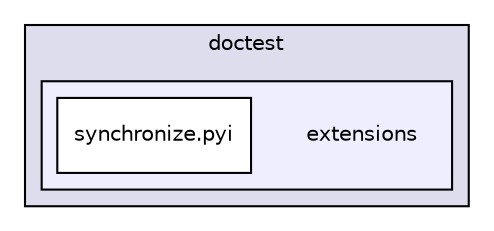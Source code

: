 digraph "/home/krzysztof/PO/zad3-kgliwinski/prj/tests/doctest/extensions" {
  compound=true
  node [ fontsize="10", fontname="Helvetica"];
  edge [ labelfontsize="10", labelfontname="Helvetica"];
  subgraph clusterdir_45daf8deacad6401c7814b4b89f12971 {
    graph [ bgcolor="#ddddee", pencolor="black", label="doctest" fontname="Helvetica", fontsize="10", URL="dir_45daf8deacad6401c7814b4b89f12971.html"]
  subgraph clusterdir_aedb546d2c3de49f975232071078c84c {
    graph [ bgcolor="#eeeeff", pencolor="black", label="" URL="dir_aedb546d2c3de49f975232071078c84c.html"];
    dir_aedb546d2c3de49f975232071078c84c [shape=plaintext label="extensions"];
    dir_539d47b25c0dce14d5c6789ef72c74bb [shape=box label="synchronize.pyi" color="black" fillcolor="white" style="filled" URL="dir_539d47b25c0dce14d5c6789ef72c74bb.html"];
  }
  }
}
